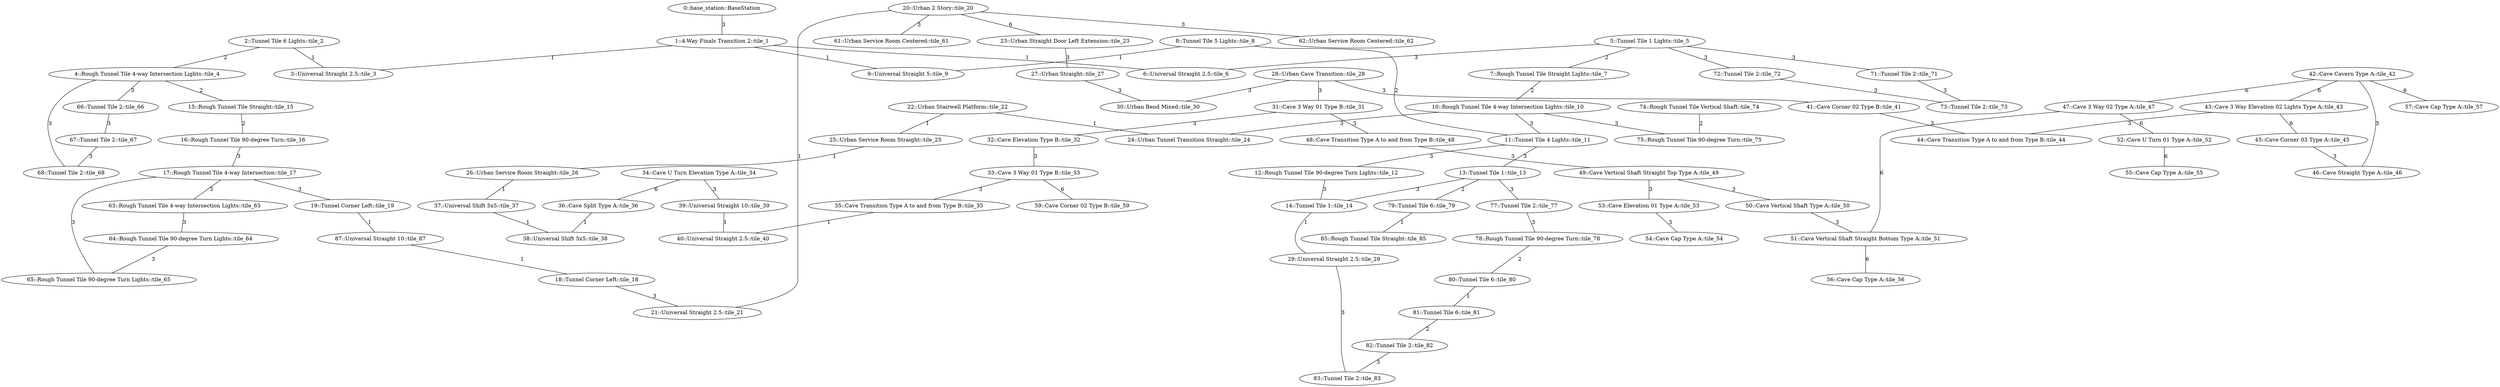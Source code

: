 /* Visibility graph generated by dot_generator */

graph {
  /* ==== Vertices ==== */

  /* Base station / Staging area */
  0   [label="0::base_station::BaseStation"];

  1   [label="1::4-Way Finals Transition 2::tile_1"];
  2   [label="2::Tunnel Tile 6 Lights::tile_2"];
  3   [label="3::Universal Straight 2.5::tile_3"];
  4   [label="4::Rough Tunnel Tile 4-way Intersection Lights::tile_4"];
  5   [label="5::Tunnel Tile 1 Lights::tile_5"];
  6   [label="6::Universal Straight 2.5::tile_6"];
  7   [label="7::Rough Tunnel Tile Straight Lights::tile_7"];
  8   [label="8::Tunnel Tile 5 Lights::tile_8"];
  9   [label="9::Universal Straight 5::tile_9"];
  10  [label="10::Rough Tunnel Tile 4-way Intersection Lights::tile_10"];
  11  [label="11::Tunnel Tile 4 Lights::tile_11"];
  12  [label="12::Rough Tunnel Tile 90-degree Turn Lights::tile_12"];
  13  [label="13::Tunnel Tile 1::tile_13"];
  14  [label="14::Tunnel Tile 1::tile_14"];
  15  [label="15::Rough Tunnel Tile Straight::tile_15"];
  16  [label="16::Rough Tunnel Tile 90-degree Turn::tile_16"];
  17  [label="17::Rough Tunnel Tile 4-way Intersection::tile_17"];
  18  [label="18::Tunnel Corner Left::tile_18"];
  19  [label="19::Tunnel Corner Left::tile_19"];
  20  [label="20::Urban 2 Story::tile_20"];
  21  [label="21::Universal Straight 2.5::tile_21"];
  22  [label="22::Urban Stairwell Platform::tile_22"];
  23  [label="23::Urban Straight Door Left Extension::tile_23"];
  24  [label="24::Urban Tunnel Transition Straight::tile_24"];
  25  [label="25::Urban Service Room Straight::tile_25"];
  26  [label="26::Urban Service Room Straight::tile_26"];
  27  [label="27::Urban Straight::tile_27"];
  28  [label="28::Urban Cave Transition::tile_28"];
  29  [label="29::Universal Straight 2.5::tile_29"];
  30  [label="30::Urban Bend Mixed::tile_30"];
  31  [label="31::Cave 3 Way 01 Type B::tile_31"];
  32  [label="32::Cave Elevation Type B::tile_32"];
  33  [label="33::Cave 3 Way 01 Type B::tile_33"];
  34  [label="34::Cave U Turn Elevation Type A::tile_34"];
  35  [label="35::Cave Transition Type A to and from Type B::tile_35"];
  36  [label="36::Cave Split Type A::tile_36"];
  37  [label="37::Universal Shift 5x5::tile_37"];
  38  [label="38::Universal Shift 5x5::tile_38"];
  39  [label="39::Universal Straight 10::tile_39"];
  40  [label="40::Universal Straight 2.5::tile_40"];
  41  [label="41::Cave Corner 02 Type B::tile_41"];
  42  [label="42::Cave Cavern Type A::tile_42"];
  43  [label="43::Cave 3 Way Elevation 02 Lights Type A::tile_43"];
  44  [label="44::Cave Transition Type A to and from Type B::tile_44"];
  45  [label="45::Cave Corner 03 Type A::tile_45"];
  46  [label="46::Cave Straight Type A::tile_46"];
  47  [label="47::Cave 3 Way 02 Type A::tile_47"];
  48  [label="48::Cave Transition Type A to and from Type B::tile_48"];
  49  [label="49::Cave Vertical Shaft Straight Top Type A::tile_49"];
  50  [label="50::Cave Vertical Shaft Type A::tile_50"];
  51  [label="51::Cave Vertical Shaft Straight Bottom Type A::tile_51"];
  52  [label="52::Cave U Turn 01 Type A::tile_52"];
  53  [label="53::Cave Elevation 01 Type A::tile_53"];
  54  [label="54::Cave Cap Type A::tile_54"];
  55  [label="55::Cave Cap Type A::tile_55"];
  56  [label="56::Cave Cap Type A::tile_56"];
  57  [label="57::Cave Cap Type A::tile_57"];
  59  [label="59::Cave Corner 02 Type B::tile_59"];
  61  [label="61::Urban Service Room Centered::tile_61"];
  62  [label="62::Urban Service Room Centered::tile_62"];
  63  [label="63::Rough Tunnel Tile 4-way Intersection Lights::tile_63"];
  64  [label="64::Rough Tunnel Tile 90-degree Turn Lights::tile_64"];
  65  [label="65::Rough Tunnel Tile 90-degree Turn Lights::tile_65"];
  66  [label="66::Tunnel Tile 2::tile_66"];
  67  [label="67::Tunnel Tile 2::tile_67"];
  68  [label="68::Tunnel Tile 2::tile_68"];
  71  [label="71::Tunnel Tile 2::tile_71"];
  72  [label="72::Tunnel Tile 2::tile_72"];
  73  [label="73::Tunnel Tile 2::tile_73"];
  74  [label="74::Rough Tunnel Tile Vertical Shaft::tile_74"];
  75  [label="75::Rough Tunnel Tile 90-degree Turn::tile_75"];
  77  [label="77::Tunnel Tile 2::tile_77"];
  78  [label="78::Rough Tunnel Tile 90-degree Turn::tile_78"];
  79  [label="79::Tunnel Tile 6::tile_79"];
  80  [label="80::Tunnel Tile 6::tile_80"];
  81  [label="81::Tunnel Tile 6::tile_81"];
  82  [label="82::Tunnel Tile 2::tile_82"];
  83  [label="83::Tunnel Tile 2::tile_83"];
  85  [label="85::Rough Tunnel Tile Straight::tile_85"];
  87  [label="87::Universal Straight 10::tile_87"];

  /* ==== Edges ==== */

  0  -- 1   [label=3];
  1  -- 3   [label=1];
  1  -- 6   [label=1];
  1  -- 9   [label=1];
  2  -- 3   [label=1];
  2  -- 4   [label=2];
  4  -- 15  [label=2];
  4  -- 66  [label=3];
  4  -- 68  [label=3];
  5  -- 6   [label=3];
  5  -- 7   [label=2];
  5  -- 71  [label=3];
  5  -- 72  [label=3];
  7  -- 10  [label=2];
  8  -- 9   [label=1];
  8  -- 11  [label=2];
  10 -- 11  [label=3];
  10 -- 24  [label=3];
  10 -- 75  [label=3];
  11 -- 13  [label=3];
  11 -- 12  [label=3];
  12 -- 14  [label=3];
  13 -- 77  [label=3];
  13 -- 79  [label=2];
  13 -- 14  [label=3];
  14 -- 29  [label=1];
  15 -- 16  [label=2];
  16 -- 17  [label=3];
  17 -- 19  [label=3];
  17 -- 63  [label=3];
  17 -- 65  [label=3];
  19 -- 87  [label=1];
  18 -- 21  [label=3];
  20 -- 21  [label=1];
  20 -- 23  [label=6];
  20 -- 61  [label=3];
  20 -- 62  [label=3];
  22 -- 24  [label=1];
  22 -- 25  [label=1];
  23 -- 27  [label=3];
  25 -- 26  [label=1];
  26 -- 37  [label=1];
  27 -- 30  [label=3];
  28 -- 30  [label=3];
  28 -- 31  [label=3];
  28 -- 41  [label=3];
  29 -- 83  [label=3];
  31 -- 32  [label=3];
  31 -- 48  [label=3];
  32 -- 33  [label=3];
  33 -- 35  [label=3];
  33 -- 59  [label=6];
  34 -- 36  [label=6];
  34 -- 39  [label=3];
  35 -- 40  [label=1];
  36 -- 38  [label=1];
  37 -- 38  [label=1];
  39 -- 40  [label=1];
  41 -- 44  [label=3];
  42 -- 43  [label=6];
  42 -- 46  [label=3];
  42 -- 47  [label=6];
  42 -- 57  [label=6];
  43 -- 44  [label=3];
  43 -- 45  [label=6];
  45 -- 46  [label=3];
  47 -- 51  [label=6];
  47 -- 52  [label=6];
  48 -- 49  [label=3];
  49 -- 50  [label=3];
  49 -- 53  [label=3];
  50 -- 51  [label=3];
  51 -- 56  [label=6];
  52 -- 55  [label=6];
  53 -- 54  [label=3];
  63 -- 64  [label=3];
  64 -- 65  [label=3];
  66 -- 67  [label=3];
  67 -- 68  [label=3];
  71 -- 73  [label=3];
  72 -- 73  [label=3];
  74 -- 75  [label=2];
  77 -- 78  [label=3];
  78 -- 80  [label=2];
  79 -- 85  [label=1];
  80 -- 81  [label=1];
  81 -- 82  [label=2];
  82 -- 83  [label=3];
  87 -- 18  [label=1];
}
